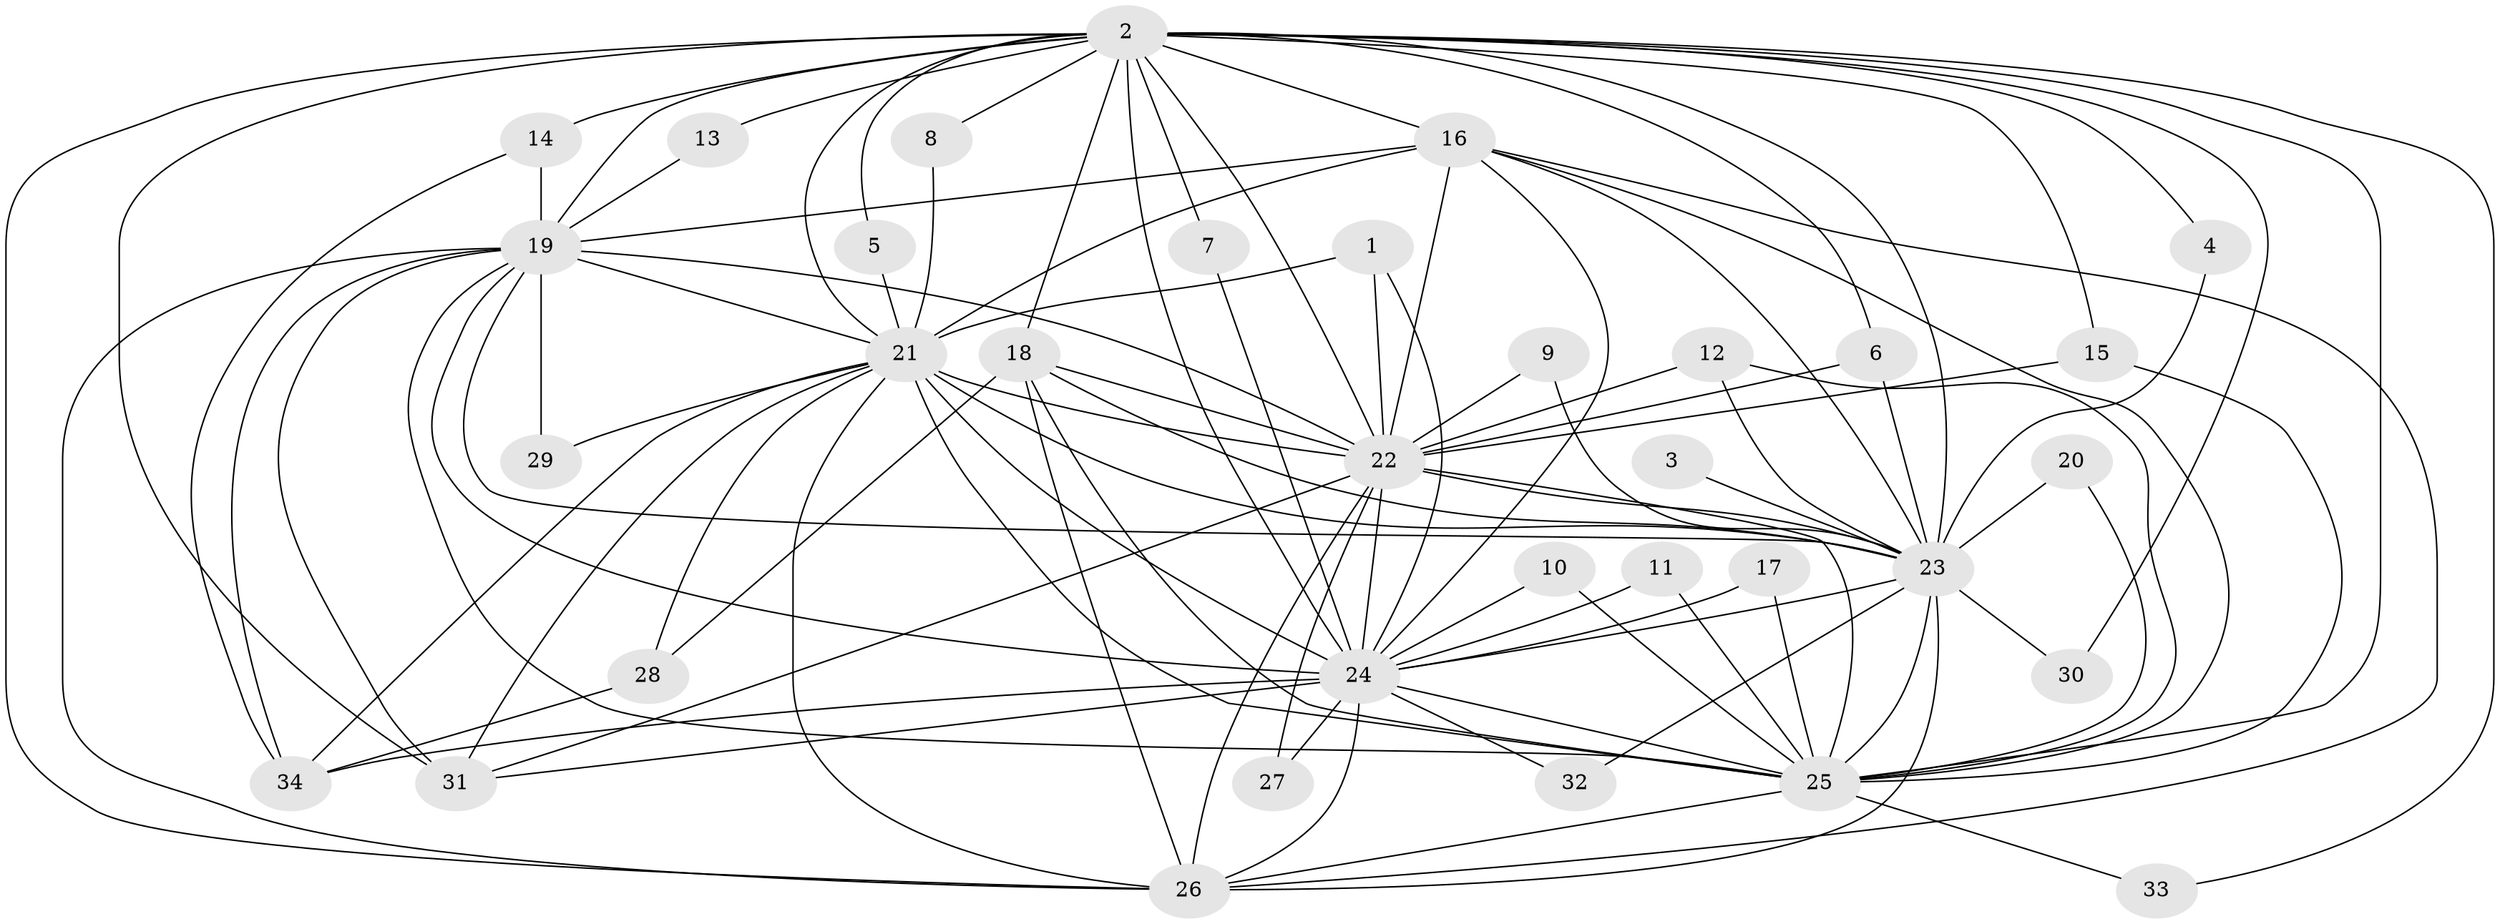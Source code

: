 // original degree distribution, {17: 0.04477611940298507, 16: 0.014925373134328358, 22: 0.014925373134328358, 12: 0.014925373134328358, 21: 0.014925373134328358, 10: 0.014925373134328358, 23: 0.014925373134328358, 19: 0.014925373134328358, 3: 0.1791044776119403, 4: 0.13432835820895522, 2: 0.5373134328358209}
// Generated by graph-tools (version 1.1) at 2025/25/03/09/25 03:25:52]
// undirected, 34 vertices, 98 edges
graph export_dot {
graph [start="1"]
  node [color=gray90,style=filled];
  1;
  2;
  3;
  4;
  5;
  6;
  7;
  8;
  9;
  10;
  11;
  12;
  13;
  14;
  15;
  16;
  17;
  18;
  19;
  20;
  21;
  22;
  23;
  24;
  25;
  26;
  27;
  28;
  29;
  30;
  31;
  32;
  33;
  34;
  1 -- 21 [weight=1.0];
  1 -- 22 [weight=1.0];
  1 -- 24 [weight=1.0];
  2 -- 4 [weight=1.0];
  2 -- 5 [weight=1.0];
  2 -- 6 [weight=1.0];
  2 -- 7 [weight=1.0];
  2 -- 8 [weight=1.0];
  2 -- 13 [weight=1.0];
  2 -- 14 [weight=1.0];
  2 -- 15 [weight=1.0];
  2 -- 16 [weight=2.0];
  2 -- 18 [weight=2.0];
  2 -- 19 [weight=2.0];
  2 -- 21 [weight=2.0];
  2 -- 22 [weight=2.0];
  2 -- 23 [weight=2.0];
  2 -- 24 [weight=3.0];
  2 -- 25 [weight=2.0];
  2 -- 26 [weight=3.0];
  2 -- 30 [weight=1.0];
  2 -- 31 [weight=1.0];
  2 -- 33 [weight=1.0];
  3 -- 23 [weight=1.0];
  4 -- 23 [weight=1.0];
  5 -- 21 [weight=1.0];
  6 -- 22 [weight=1.0];
  6 -- 23 [weight=1.0];
  7 -- 24 [weight=1.0];
  8 -- 21 [weight=1.0];
  9 -- 22 [weight=1.0];
  9 -- 23 [weight=1.0];
  10 -- 24 [weight=1.0];
  10 -- 25 [weight=1.0];
  11 -- 24 [weight=1.0];
  11 -- 25 [weight=1.0];
  12 -- 22 [weight=1.0];
  12 -- 23 [weight=1.0];
  12 -- 25 [weight=1.0];
  13 -- 19 [weight=1.0];
  14 -- 19 [weight=1.0];
  14 -- 34 [weight=1.0];
  15 -- 22 [weight=1.0];
  15 -- 25 [weight=1.0];
  16 -- 19 [weight=1.0];
  16 -- 21 [weight=1.0];
  16 -- 22 [weight=2.0];
  16 -- 23 [weight=1.0];
  16 -- 24 [weight=1.0];
  16 -- 25 [weight=1.0];
  16 -- 26 [weight=1.0];
  17 -- 24 [weight=1.0];
  17 -- 25 [weight=1.0];
  18 -- 22 [weight=1.0];
  18 -- 23 [weight=1.0];
  18 -- 25 [weight=1.0];
  18 -- 26 [weight=1.0];
  18 -- 28 [weight=1.0];
  19 -- 21 [weight=1.0];
  19 -- 22 [weight=3.0];
  19 -- 23 [weight=1.0];
  19 -- 24 [weight=1.0];
  19 -- 25 [weight=2.0];
  19 -- 26 [weight=1.0];
  19 -- 29 [weight=1.0];
  19 -- 31 [weight=2.0];
  19 -- 34 [weight=1.0];
  20 -- 23 [weight=1.0];
  20 -- 25 [weight=1.0];
  21 -- 22 [weight=1.0];
  21 -- 23 [weight=2.0];
  21 -- 24 [weight=2.0];
  21 -- 25 [weight=2.0];
  21 -- 26 [weight=1.0];
  21 -- 28 [weight=1.0];
  21 -- 29 [weight=1.0];
  21 -- 31 [weight=1.0];
  21 -- 34 [weight=1.0];
  22 -- 23 [weight=1.0];
  22 -- 24 [weight=1.0];
  22 -- 25 [weight=2.0];
  22 -- 26 [weight=2.0];
  22 -- 27 [weight=1.0];
  22 -- 31 [weight=1.0];
  23 -- 24 [weight=4.0];
  23 -- 25 [weight=2.0];
  23 -- 26 [weight=2.0];
  23 -- 30 [weight=1.0];
  23 -- 32 [weight=1.0];
  24 -- 25 [weight=1.0];
  24 -- 26 [weight=1.0];
  24 -- 27 [weight=1.0];
  24 -- 31 [weight=1.0];
  24 -- 32 [weight=1.0];
  24 -- 34 [weight=1.0];
  25 -- 26 [weight=1.0];
  25 -- 33 [weight=1.0];
  28 -- 34 [weight=2.0];
}
